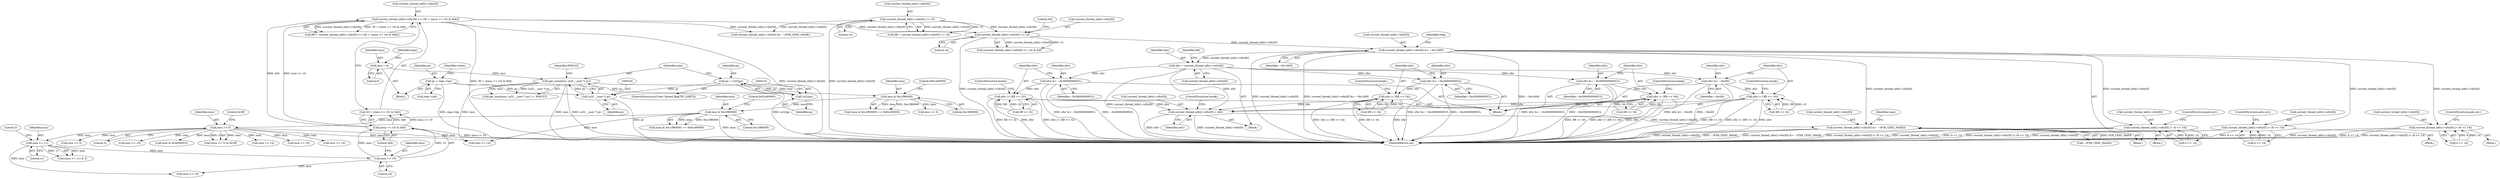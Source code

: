 digraph "0_linux_a8b0ca17b80e92faab46ee7179ba9e99ccb61233_42@API" {
"1001046" [label="(Call,current_thread_info()->xfsr[0] &= ~0x1c000)"];
"1001031" [label="(Call,current_thread_info()->xfsr[0] >> 14)"];
"1000609" [label="(Call,current_thread_info()->xfsr[0] >> 10)"];
"1000619" [label="(Call,current_thread_info()->xfsr[0] >> (30 + ((insn >> 10) & 0x6)))"];
"1000627" [label="(Call,(insn >> 10) & 0x6)"];
"1000628" [label="(Call,insn >> 10)"];
"1000603" [label="(Call,insn >> 11)"];
"1000571" [label="(Call,insn >> 5)"];
"1000561" [label="(Call,insn & 0xc1f80000)"];
"1000233" [label="(Call,insn & 0xc1f80000)"];
"1000223" [label="(Call,get_user(insn, (u32 __user *) pc))"];
"1000166" [label="(Call,insn = 0)"];
"1000225" [label="(Call,(u32 __user *) pc)"];
"1000216" [label="(Call,pc = (u32)pc)"];
"1000218" [label="(Call,(u32)pc)"];
"1000154" [label="(Call,pc = regs->tpc)"];
"1001071" [label="(Call,current_thread_info()->xfsr[0] |= (6 << 14))"];
"1001166" [label="(Call,current_thread_info()->xfsr[0] |= (6 << 14))"];
"1001265" [label="(Call,current_thread_info()->xfsr[0] |= (6 << 14))"];
"1001765" [label="(Call,xfsr = current_thread_info()->xfsr[0])"];
"1001786" [label="(Call,xfsr &= ~0xc00)"];
"1001789" [label="(Call,xfsr |= (XR << 10))"];
"1001825" [label="(Call,current_thread_info()->xfsr[0] = xfsr)"];
"1001870" [label="(Call,current_thread_info()->xfsr[0] &= ~(FSR_CEXC_MASK))"];
"1001796" [label="(Call,xfsr &= ~0x300000000UL)"];
"1001799" [label="(Call,xfsr |= (XR << 32))"];
"1001806" [label="(Call,xfsr &= ~0xc00000000UL)"];
"1001809" [label="(Call,xfsr |= (XR << 34))"];
"1001816" [label="(Call,xfsr &= ~0x3000000000UL)"];
"1001819" [label="(Call,xfsr |= (XR << 36))"];
"1000224" [label="(Identifier,insn)"];
"1000227" [label="(Identifier,pc)"];
"1001821" [label="(Call,XR << 36)"];
"1000629" [label="(Identifier,insn)"];
"1001808" [label="(Identifier,~0xc00000000UL)"];
"1001796" [label="(Call,xfsr &= ~0x300000000UL)"];
"1001165" [label="(Block,)"];
"1001810" [label="(Identifier,xfsr)"];
"1000573" [label="(Literal,5)"];
"1001052" [label="(Identifier,~0x1c000)"];
"1001080" [label="(ControlStructure,goto err;)"];
"1001031" [label="(Call,current_thread_info()->xfsr[0] >> 14)"];
"1000166" [label="(Call,insn = 0)"];
"1001070" [label="(Block,)"];
"1000731" [label="(Call,insn >> 5)"];
"1000970" [label="(Call,current_thread_info()->xfsr[0] &= ~(FSR_CEXC_MASK))"];
"1000630" [label="(Literal,10)"];
"1000604" [label="(Identifier,insn)"];
"1001824" [label="(ControlStructure,break;)"];
"1001264" [label="(Block,)"];
"1000609" [label="(Call,current_thread_info()->xfsr[0] >> 10)"];
"1000615" [label="(Literal,10)"];
"1001818" [label="(Identifier,~0x3000000000UL)"];
"1001811" [label="(Call,XR << 34)"];
"1000213" [label="(ControlStructure,if (test_thread_flag(TIF_32BIT)))"];
"1000233" [label="(Call,insn & 0xc1f80000)"];
"1001274" [label="(ControlStructure,goto err;)"];
"1000225" [label="(Call,(u32 __user *) pc)"];
"1000957" [label="(Call,insn >> 10)"];
"1001001" [label="(Call,insn & 0x3e00001f)"];
"1000222" [label="(Call,get_user(insn, (u32 __user *) pc) != -EFAULT)"];
"1000628" [label="(Call,insn >> 10)"];
"1001765" [label="(Call,xfsr = current_thread_info()->xfsr[0])"];
"1000570" [label="(Call,(insn >> 5) & 0x1ff)"];
"1000560" [label="(Call,(insn & 0xc1f80000) == 0x81a80000)"];
"1001266" [label="(Call,current_thread_info()->xfsr[0])"];
"1001825" [label="(Call,current_thread_info()->xfsr[0] = xfsr)"];
"1000564" [label="(Literal,0x81a80000)"];
"1001774" [label="(Identifier,XR)"];
"1001832" [label="(ControlStructure,break;)"];
"1001015" [label="(Block,)"];
"1000168" [label="(Literal,0)"];
"1001800" [label="(Identifier,xfsr)"];
"1000152" [label="(Block,)"];
"1000625" [label="(Call,30 + ((insn >> 10) & 0x6))"];
"1001791" [label="(Call,XR << 10)"];
"1000217" [label="(Identifier,pc)"];
"1000229" [label="(Identifier,EFAULT)"];
"1001763" [label="(Block,)"];
"1000571" [label="(Call,insn >> 5)"];
"1001816" [label="(Call,xfsr &= ~0x3000000000UL)"];
"1000235" [label="(Literal,0xc1f80000)"];
"1001799" [label="(Call,xfsr |= (XR << 32))"];
"1000232" [label="(Call,(insn & 0xc1f80000) == 0x81a00000)"];
"1001804" [label="(ControlStructure,break;)"];
"1000154" [label="(Call,pc = regs->tpc)"];
"1001072" [label="(Call,current_thread_info()->xfsr[0])"];
"1001047" [label="(Call,current_thread_info()->xfsr[0])"];
"1000561" [label="(Call,insn & 0xc1f80000)"];
"1001054" [label="(Identifier,freg)"];
"1001037" [label="(Literal,14)"];
"1001871" [label="(Call,current_thread_info()->xfsr[0])"];
"1000216" [label="(Call,pc = (u32)pc)"];
"1001831" [label="(Identifier,xfsr)"];
"1001789" [label="(Call,xfsr |= (XR << 10))"];
"1001786" [label="(Call,xfsr &= ~0xc00)"];
"1001046" [label="(Call,current_thread_info()->xfsr[0] &= ~0x1c000)"];
"1000161" [label="(Identifier,tstate)"];
"1001790" [label="(Identifier,xfsr)"];
"1001784" [label="(Block,)"];
"1001166" [label="(Call,current_thread_info()->xfsr[0] |= (6 << 14))"];
"1001807" [label="(Identifier,xfsr)"];
"1001175" [label="(ControlStructure,goto err;)"];
"1000627" [label="(Call,(insn >> 10) & 0x6)"];
"1000155" [label="(Identifier,pc)"];
"1001806" [label="(Call,xfsr &= ~0xc00000000UL)"];
"1001820" [label="(Identifier,xfsr)"];
"1001172" [label="(Call,6 << 14)"];
"1000606" [label="(Literal,3)"];
"1000240" [label="(Call,insn >> 5)"];
"1000234" [label="(Identifier,insn)"];
"1001826" [label="(Call,current_thread_info()->xfsr[0])"];
"1000620" [label="(Call,current_thread_info()->xfsr[0])"];
"1001766" [label="(Identifier,xfsr)"];
"1001797" [label="(Identifier,xfsr)"];
"1001265" [label="(Call,current_thread_info()->xfsr[0] |= (6 << 14))"];
"1001167" [label="(Call,current_thread_info()->xfsr[0])"];
"1000619" [label="(Call,current_thread_info()->xfsr[0] >> (30 + ((insn >> 10) & 0x6)))"];
"1001071" [label="(Call,current_thread_info()->xfsr[0] |= (6 << 14))"];
"1001819" [label="(Call,xfsr |= (XR << 36))"];
"1000607" [label="(Call,XR = current_thread_info()->xfsr[0] >> 10)"];
"1000223" [label="(Call,get_user(insn, (u32 __user *) pc))"];
"1001817" [label="(Identifier,xfsr)"];
"1000617" [label="(Call,XR = current_thread_info()->xfsr[0] >> (30 + ((insn >> 10) & 0x6)))"];
"1000574" [label="(Literal,0x1ff)"];
"1001880" [label="(Identifier,regs)"];
"1000572" [label="(Identifier,insn)"];
"1000563" [label="(Literal,0xc1f80000)"];
"1000602" [label="(Call,(insn >> 11) & 3)"];
"1000842" [label="(Call,insn >> 14)"];
"1000562" [label="(Identifier,insn)"];
"1001056" [label="(Call,insn >> 14)"];
"1001787" [label="(Identifier,xfsr)"];
"1001798" [label="(Identifier,~0x300000000UL)"];
"1000603" [label="(Call,insn >> 11)"];
"1000605" [label="(Literal,11)"];
"1000610" [label="(Call,current_thread_info()->xfsr[0])"];
"1000156" [label="(Call,regs->tpc)"];
"1001895" [label="(MethodReturn,int)"];
"1000220" [label="(Identifier,pc)"];
"1000218" [label="(Call,(u32)pc)"];
"1001876" [label="(Call,~(FSR_CEXC_MASK))"];
"1000825" [label="(Call,insn >> 14)"];
"1000712" [label="(Call,insn >> 14)"];
"1000640" [label="(Call,insn >> 14)"];
"1001814" [label="(ControlStructure,break;)"];
"1001767" [label="(Call,current_thread_info()->xfsr[0])"];
"1001271" [label="(Call,6 << 14)"];
"1001788" [label="(Identifier,~0xc00)"];
"1000171" [label="(Identifier,type)"];
"1001794" [label="(ControlStructure,break;)"];
"1000236" [label="(Literal,0x81a00000)"];
"1001870" [label="(Call,current_thread_info()->xfsr[0] &= ~(FSR_CEXC_MASK))"];
"1001809" [label="(Call,xfsr |= (XR << 34))"];
"1001038" [label="(Literal,0xf)"];
"1001801" [label="(Call,XR << 32)"];
"1001077" [label="(Call,6 << 14)"];
"1000631" [label="(Literal,0x6)"];
"1001030" [label="(Call,(current_thread_info()->xfsr[0] >> 14) & 0xf)"];
"1001032" [label="(Call,current_thread_info()->xfsr[0])"];
"1000167" [label="(Identifier,insn)"];
"1001046" -> "1001015"  [label="AST: "];
"1001046" -> "1001052"  [label="CFG: "];
"1001047" -> "1001046"  [label="AST: "];
"1001052" -> "1001046"  [label="AST: "];
"1001054" -> "1001046"  [label="CFG: "];
"1001046" -> "1001895"  [label="DDG: current_thread_info()->xfsr[0]"];
"1001046" -> "1001895"  [label="DDG: current_thread_info()->xfsr[0] &= ~0x1c000"];
"1001046" -> "1001895"  [label="DDG: ~0x1c000"];
"1001031" -> "1001046"  [label="DDG: current_thread_info()->xfsr[0]"];
"1001046" -> "1001071"  [label="DDG: current_thread_info()->xfsr[0]"];
"1001046" -> "1001166"  [label="DDG: current_thread_info()->xfsr[0]"];
"1001046" -> "1001265"  [label="DDG: current_thread_info()->xfsr[0]"];
"1001046" -> "1001765"  [label="DDG: current_thread_info()->xfsr[0]"];
"1001046" -> "1001870"  [label="DDG: current_thread_info()->xfsr[0]"];
"1001031" -> "1001030"  [label="AST: "];
"1001031" -> "1001037"  [label="CFG: "];
"1001032" -> "1001031"  [label="AST: "];
"1001037" -> "1001031"  [label="AST: "];
"1001038" -> "1001031"  [label="CFG: "];
"1001031" -> "1001895"  [label="DDG: current_thread_info()->xfsr[0]"];
"1001031" -> "1001030"  [label="DDG: current_thread_info()->xfsr[0]"];
"1001031" -> "1001030"  [label="DDG: 14"];
"1000609" -> "1001031"  [label="DDG: current_thread_info()->xfsr[0]"];
"1000619" -> "1001031"  [label="DDG: current_thread_info()->xfsr[0]"];
"1000609" -> "1000607"  [label="AST: "];
"1000609" -> "1000615"  [label="CFG: "];
"1000610" -> "1000609"  [label="AST: "];
"1000615" -> "1000609"  [label="AST: "];
"1000607" -> "1000609"  [label="CFG: "];
"1000609" -> "1001895"  [label="DDG: current_thread_info()->xfsr[0]"];
"1000609" -> "1000607"  [label="DDG: current_thread_info()->xfsr[0]"];
"1000609" -> "1000607"  [label="DDG: 10"];
"1000609" -> "1000970"  [label="DDG: current_thread_info()->xfsr[0]"];
"1000619" -> "1000617"  [label="AST: "];
"1000619" -> "1000625"  [label="CFG: "];
"1000620" -> "1000619"  [label="AST: "];
"1000625" -> "1000619"  [label="AST: "];
"1000617" -> "1000619"  [label="CFG: "];
"1000619" -> "1001895"  [label="DDG: 30 + ((insn >> 10) & 0x6)"];
"1000619" -> "1001895"  [label="DDG: current_thread_info()->xfsr[0]"];
"1000619" -> "1000617"  [label="DDG: current_thread_info()->xfsr[0]"];
"1000619" -> "1000617"  [label="DDG: 30 + ((insn >> 10) & 0x6)"];
"1000627" -> "1000619"  [label="DDG: insn >> 10"];
"1000627" -> "1000619"  [label="DDG: 0x6"];
"1000619" -> "1000970"  [label="DDG: current_thread_info()->xfsr[0]"];
"1000627" -> "1000625"  [label="AST: "];
"1000627" -> "1000631"  [label="CFG: "];
"1000628" -> "1000627"  [label="AST: "];
"1000631" -> "1000627"  [label="AST: "];
"1000625" -> "1000627"  [label="CFG: "];
"1000627" -> "1001895"  [label="DDG: insn >> 10"];
"1000627" -> "1000625"  [label="DDG: insn >> 10"];
"1000627" -> "1000625"  [label="DDG: 0x6"];
"1000628" -> "1000627"  [label="DDG: insn"];
"1000628" -> "1000627"  [label="DDG: 10"];
"1000628" -> "1000630"  [label="CFG: "];
"1000629" -> "1000628"  [label="AST: "];
"1000630" -> "1000628"  [label="AST: "];
"1000631" -> "1000628"  [label="CFG: "];
"1000603" -> "1000628"  [label="DDG: insn"];
"1000628" -> "1000640"  [label="DDG: insn"];
"1000603" -> "1000602"  [label="AST: "];
"1000603" -> "1000605"  [label="CFG: "];
"1000604" -> "1000603"  [label="AST: "];
"1000605" -> "1000603"  [label="AST: "];
"1000606" -> "1000603"  [label="CFG: "];
"1000603" -> "1000602"  [label="DDG: insn"];
"1000603" -> "1000602"  [label="DDG: 11"];
"1000571" -> "1000603"  [label="DDG: insn"];
"1000603" -> "1000640"  [label="DDG: insn"];
"1000571" -> "1000570"  [label="AST: "];
"1000571" -> "1000573"  [label="CFG: "];
"1000572" -> "1000571"  [label="AST: "];
"1000573" -> "1000571"  [label="AST: "];
"1000574" -> "1000571"  [label="CFG: "];
"1000571" -> "1001895"  [label="DDG: insn"];
"1000571" -> "1000570"  [label="DDG: insn"];
"1000571" -> "1000570"  [label="DDG: 5"];
"1000561" -> "1000571"  [label="DDG: insn"];
"1000571" -> "1000712"  [label="DDG: insn"];
"1000571" -> "1000731"  [label="DDG: insn"];
"1000571" -> "1000825"  [label="DDG: insn"];
"1000571" -> "1000842"  [label="DDG: insn"];
"1000571" -> "1000957"  [label="DDG: insn"];
"1000571" -> "1001001"  [label="DDG: insn"];
"1000571" -> "1001056"  [label="DDG: insn"];
"1000561" -> "1000560"  [label="AST: "];
"1000561" -> "1000563"  [label="CFG: "];
"1000562" -> "1000561"  [label="AST: "];
"1000563" -> "1000561"  [label="AST: "];
"1000564" -> "1000561"  [label="CFG: "];
"1000561" -> "1001895"  [label="DDG: insn"];
"1000561" -> "1000560"  [label="DDG: insn"];
"1000561" -> "1000560"  [label="DDG: 0xc1f80000"];
"1000233" -> "1000561"  [label="DDG: insn"];
"1000561" -> "1001056"  [label="DDG: insn"];
"1000233" -> "1000232"  [label="AST: "];
"1000233" -> "1000235"  [label="CFG: "];
"1000234" -> "1000233"  [label="AST: "];
"1000235" -> "1000233"  [label="AST: "];
"1000236" -> "1000233"  [label="CFG: "];
"1000233" -> "1000232"  [label="DDG: insn"];
"1000233" -> "1000232"  [label="DDG: 0xc1f80000"];
"1000223" -> "1000233"  [label="DDG: insn"];
"1000233" -> "1000240"  [label="DDG: insn"];
"1000223" -> "1000222"  [label="AST: "];
"1000223" -> "1000225"  [label="CFG: "];
"1000224" -> "1000223"  [label="AST: "];
"1000225" -> "1000223"  [label="AST: "];
"1000229" -> "1000223"  [label="CFG: "];
"1000223" -> "1001895"  [label="DDG: (u32 __user *) pc"];
"1000223" -> "1001895"  [label="DDG: insn"];
"1000223" -> "1000222"  [label="DDG: insn"];
"1000223" -> "1000222"  [label="DDG: (u32 __user *) pc"];
"1000166" -> "1000223"  [label="DDG: insn"];
"1000225" -> "1000223"  [label="DDG: pc"];
"1000223" -> "1001056"  [label="DDG: insn"];
"1000166" -> "1000152"  [label="AST: "];
"1000166" -> "1000168"  [label="CFG: "];
"1000167" -> "1000166"  [label="AST: "];
"1000168" -> "1000166"  [label="AST: "];
"1000171" -> "1000166"  [label="CFG: "];
"1000225" -> "1000227"  [label="CFG: "];
"1000226" -> "1000225"  [label="AST: "];
"1000227" -> "1000225"  [label="AST: "];
"1000225" -> "1001895"  [label="DDG: pc"];
"1000216" -> "1000225"  [label="DDG: pc"];
"1000154" -> "1000225"  [label="DDG: pc"];
"1000216" -> "1000213"  [label="AST: "];
"1000216" -> "1000218"  [label="CFG: "];
"1000217" -> "1000216"  [label="AST: "];
"1000218" -> "1000216"  [label="AST: "];
"1000224" -> "1000216"  [label="CFG: "];
"1000216" -> "1001895"  [label="DDG: (u32)pc"];
"1000218" -> "1000216"  [label="DDG: pc"];
"1000218" -> "1000220"  [label="CFG: "];
"1000219" -> "1000218"  [label="AST: "];
"1000220" -> "1000218"  [label="AST: "];
"1000154" -> "1000218"  [label="DDG: pc"];
"1000154" -> "1000152"  [label="AST: "];
"1000154" -> "1000156"  [label="CFG: "];
"1000155" -> "1000154"  [label="AST: "];
"1000156" -> "1000154"  [label="AST: "];
"1000161" -> "1000154"  [label="CFG: "];
"1000154" -> "1001895"  [label="DDG: regs->tpc"];
"1001071" -> "1001070"  [label="AST: "];
"1001071" -> "1001077"  [label="CFG: "];
"1001072" -> "1001071"  [label="AST: "];
"1001077" -> "1001071"  [label="AST: "];
"1001080" -> "1001071"  [label="CFG: "];
"1001071" -> "1001895"  [label="DDG: current_thread_info()->xfsr[0]"];
"1001071" -> "1001895"  [label="DDG: 6 << 14"];
"1001071" -> "1001895"  [label="DDG: current_thread_info()->xfsr[0] |= (6 << 14)"];
"1001077" -> "1001071"  [label="DDG: 6"];
"1001077" -> "1001071"  [label="DDG: 14"];
"1001166" -> "1001165"  [label="AST: "];
"1001166" -> "1001172"  [label="CFG: "];
"1001167" -> "1001166"  [label="AST: "];
"1001172" -> "1001166"  [label="AST: "];
"1001175" -> "1001166"  [label="CFG: "];
"1001166" -> "1001895"  [label="DDG: 6 << 14"];
"1001166" -> "1001895"  [label="DDG: current_thread_info()->xfsr[0] |= (6 << 14)"];
"1001166" -> "1001895"  [label="DDG: current_thread_info()->xfsr[0]"];
"1001172" -> "1001166"  [label="DDG: 6"];
"1001172" -> "1001166"  [label="DDG: 14"];
"1001265" -> "1001264"  [label="AST: "];
"1001265" -> "1001271"  [label="CFG: "];
"1001266" -> "1001265"  [label="AST: "];
"1001271" -> "1001265"  [label="AST: "];
"1001274" -> "1001265"  [label="CFG: "];
"1001265" -> "1001895"  [label="DDG: current_thread_info()->xfsr[0] |= (6 << 14)"];
"1001265" -> "1001895"  [label="DDG: current_thread_info()->xfsr[0]"];
"1001265" -> "1001895"  [label="DDG: 6 << 14"];
"1001271" -> "1001265"  [label="DDG: 6"];
"1001271" -> "1001265"  [label="DDG: 14"];
"1001765" -> "1001763"  [label="AST: "];
"1001765" -> "1001767"  [label="CFG: "];
"1001766" -> "1001765"  [label="AST: "];
"1001767" -> "1001765"  [label="AST: "];
"1001774" -> "1001765"  [label="CFG: "];
"1001765" -> "1001895"  [label="DDG: current_thread_info()->xfsr[0]"];
"1001765" -> "1001786"  [label="DDG: xfsr"];
"1001765" -> "1001796"  [label="DDG: xfsr"];
"1001765" -> "1001806"  [label="DDG: xfsr"];
"1001765" -> "1001816"  [label="DDG: xfsr"];
"1001765" -> "1001825"  [label="DDG: xfsr"];
"1001786" -> "1001784"  [label="AST: "];
"1001786" -> "1001788"  [label="CFG: "];
"1001787" -> "1001786"  [label="AST: "];
"1001788" -> "1001786"  [label="AST: "];
"1001790" -> "1001786"  [label="CFG: "];
"1001786" -> "1001895"  [label="DDG: xfsr &= ~0xc00"];
"1001786" -> "1001895"  [label="DDG: ~0xc00"];
"1001786" -> "1001789"  [label="DDG: xfsr"];
"1001789" -> "1001784"  [label="AST: "];
"1001789" -> "1001791"  [label="CFG: "];
"1001790" -> "1001789"  [label="AST: "];
"1001791" -> "1001789"  [label="AST: "];
"1001794" -> "1001789"  [label="CFG: "];
"1001789" -> "1001895"  [label="DDG: xfsr"];
"1001789" -> "1001895"  [label="DDG: XR << 10"];
"1001789" -> "1001895"  [label="DDG: xfsr |= (XR << 10)"];
"1001791" -> "1001789"  [label="DDG: XR"];
"1001791" -> "1001789"  [label="DDG: 10"];
"1001789" -> "1001825"  [label="DDG: xfsr"];
"1001825" -> "1001763"  [label="AST: "];
"1001825" -> "1001831"  [label="CFG: "];
"1001826" -> "1001825"  [label="AST: "];
"1001831" -> "1001825"  [label="AST: "];
"1001832" -> "1001825"  [label="CFG: "];
"1001825" -> "1001895"  [label="DDG: xfsr"];
"1001825" -> "1001895"  [label="DDG: current_thread_info()->xfsr[0]"];
"1001819" -> "1001825"  [label="DDG: xfsr"];
"1001809" -> "1001825"  [label="DDG: xfsr"];
"1001799" -> "1001825"  [label="DDG: xfsr"];
"1001825" -> "1001870"  [label="DDG: current_thread_info()->xfsr[0]"];
"1001870" -> "1001015"  [label="AST: "];
"1001870" -> "1001876"  [label="CFG: "];
"1001871" -> "1001870"  [label="AST: "];
"1001876" -> "1001870"  [label="AST: "];
"1001880" -> "1001870"  [label="CFG: "];
"1001870" -> "1001895"  [label="DDG: current_thread_info()->xfsr[0] &= ~(FSR_CEXC_MASK)"];
"1001870" -> "1001895"  [label="DDG: current_thread_info()->xfsr[0]"];
"1001870" -> "1001895"  [label="DDG: ~(FSR_CEXC_MASK)"];
"1001876" -> "1001870"  [label="DDG: FSR_CEXC_MASK"];
"1001796" -> "1001784"  [label="AST: "];
"1001796" -> "1001798"  [label="CFG: "];
"1001797" -> "1001796"  [label="AST: "];
"1001798" -> "1001796"  [label="AST: "];
"1001800" -> "1001796"  [label="CFG: "];
"1001796" -> "1001895"  [label="DDG: xfsr &= ~0x300000000UL"];
"1001796" -> "1001895"  [label="DDG: ~0x300000000UL"];
"1001796" -> "1001799"  [label="DDG: xfsr"];
"1001799" -> "1001784"  [label="AST: "];
"1001799" -> "1001801"  [label="CFG: "];
"1001800" -> "1001799"  [label="AST: "];
"1001801" -> "1001799"  [label="AST: "];
"1001804" -> "1001799"  [label="CFG: "];
"1001799" -> "1001895"  [label="DDG: XR << 32"];
"1001799" -> "1001895"  [label="DDG: xfsr"];
"1001799" -> "1001895"  [label="DDG: xfsr |= (XR << 32)"];
"1001801" -> "1001799"  [label="DDG: XR"];
"1001801" -> "1001799"  [label="DDG: 32"];
"1001806" -> "1001784"  [label="AST: "];
"1001806" -> "1001808"  [label="CFG: "];
"1001807" -> "1001806"  [label="AST: "];
"1001808" -> "1001806"  [label="AST: "];
"1001810" -> "1001806"  [label="CFG: "];
"1001806" -> "1001895"  [label="DDG: ~0xc00000000UL"];
"1001806" -> "1001895"  [label="DDG: xfsr &= ~0xc00000000UL"];
"1001806" -> "1001809"  [label="DDG: xfsr"];
"1001809" -> "1001784"  [label="AST: "];
"1001809" -> "1001811"  [label="CFG: "];
"1001810" -> "1001809"  [label="AST: "];
"1001811" -> "1001809"  [label="AST: "];
"1001814" -> "1001809"  [label="CFG: "];
"1001809" -> "1001895"  [label="DDG: xfsr |= (XR << 34)"];
"1001809" -> "1001895"  [label="DDG: XR << 34"];
"1001809" -> "1001895"  [label="DDG: xfsr"];
"1001811" -> "1001809"  [label="DDG: XR"];
"1001811" -> "1001809"  [label="DDG: 34"];
"1001816" -> "1001784"  [label="AST: "];
"1001816" -> "1001818"  [label="CFG: "];
"1001817" -> "1001816"  [label="AST: "];
"1001818" -> "1001816"  [label="AST: "];
"1001820" -> "1001816"  [label="CFG: "];
"1001816" -> "1001895"  [label="DDG: xfsr &= ~0x3000000000UL"];
"1001816" -> "1001895"  [label="DDG: ~0x3000000000UL"];
"1001816" -> "1001819"  [label="DDG: xfsr"];
"1001819" -> "1001784"  [label="AST: "];
"1001819" -> "1001821"  [label="CFG: "];
"1001820" -> "1001819"  [label="AST: "];
"1001821" -> "1001819"  [label="AST: "];
"1001824" -> "1001819"  [label="CFG: "];
"1001819" -> "1001895"  [label="DDG: xfsr |= (XR << 36)"];
"1001819" -> "1001895"  [label="DDG: xfsr"];
"1001819" -> "1001895"  [label="DDG: XR << 36"];
"1001821" -> "1001819"  [label="DDG: XR"];
"1001821" -> "1001819"  [label="DDG: 36"];
}
